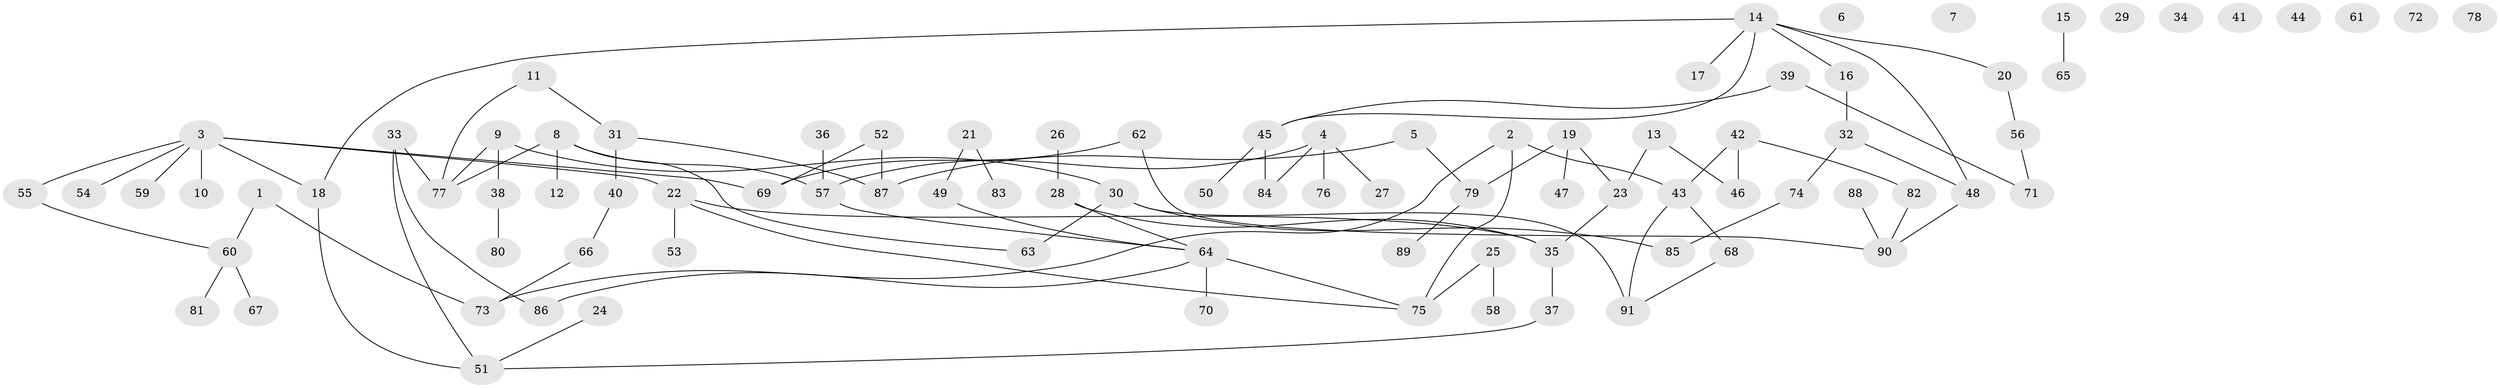 // coarse degree distribution, {3: 0.25, 6: 0.1111111111111111, 2: 0.25, 1: 0.25, 5: 0.1111111111111111, 4: 0.027777777777777776}
// Generated by graph-tools (version 1.1) at 2025/35/03/04/25 23:35:52]
// undirected, 91 vertices, 98 edges
graph export_dot {
  node [color=gray90,style=filled];
  1;
  2;
  3;
  4;
  5;
  6;
  7;
  8;
  9;
  10;
  11;
  12;
  13;
  14;
  15;
  16;
  17;
  18;
  19;
  20;
  21;
  22;
  23;
  24;
  25;
  26;
  27;
  28;
  29;
  30;
  31;
  32;
  33;
  34;
  35;
  36;
  37;
  38;
  39;
  40;
  41;
  42;
  43;
  44;
  45;
  46;
  47;
  48;
  49;
  50;
  51;
  52;
  53;
  54;
  55;
  56;
  57;
  58;
  59;
  60;
  61;
  62;
  63;
  64;
  65;
  66;
  67;
  68;
  69;
  70;
  71;
  72;
  73;
  74;
  75;
  76;
  77;
  78;
  79;
  80;
  81;
  82;
  83;
  84;
  85;
  86;
  87;
  88;
  89;
  90;
  91;
  1 -- 60;
  1 -- 73;
  2 -- 43;
  2 -- 73;
  2 -- 75;
  3 -- 10;
  3 -- 18;
  3 -- 22;
  3 -- 54;
  3 -- 55;
  3 -- 59;
  3 -- 69;
  4 -- 27;
  4 -- 57;
  4 -- 76;
  4 -- 84;
  5 -- 79;
  5 -- 87;
  8 -- 12;
  8 -- 57;
  8 -- 63;
  8 -- 77;
  9 -- 30;
  9 -- 38;
  9 -- 77;
  11 -- 31;
  11 -- 77;
  13 -- 23;
  13 -- 46;
  14 -- 16;
  14 -- 17;
  14 -- 18;
  14 -- 20;
  14 -- 45;
  14 -- 48;
  15 -- 65;
  16 -- 32;
  18 -- 51;
  19 -- 23;
  19 -- 47;
  19 -- 79;
  20 -- 56;
  21 -- 49;
  21 -- 83;
  22 -- 35;
  22 -- 53;
  22 -- 75;
  23 -- 35;
  24 -- 51;
  25 -- 58;
  25 -- 75;
  26 -- 28;
  28 -- 35;
  28 -- 64;
  30 -- 63;
  30 -- 85;
  30 -- 91;
  31 -- 40;
  31 -- 87;
  32 -- 48;
  32 -- 74;
  33 -- 51;
  33 -- 77;
  33 -- 86;
  35 -- 37;
  36 -- 57;
  37 -- 51;
  38 -- 80;
  39 -- 45;
  39 -- 71;
  40 -- 66;
  42 -- 43;
  42 -- 46;
  42 -- 82;
  43 -- 68;
  43 -- 91;
  45 -- 50;
  45 -- 84;
  48 -- 90;
  49 -- 64;
  52 -- 69;
  52 -- 87;
  55 -- 60;
  56 -- 71;
  57 -- 64;
  60 -- 67;
  60 -- 81;
  62 -- 69;
  62 -- 90;
  64 -- 70;
  64 -- 75;
  64 -- 86;
  66 -- 73;
  68 -- 91;
  74 -- 85;
  79 -- 89;
  82 -- 90;
  88 -- 90;
}
